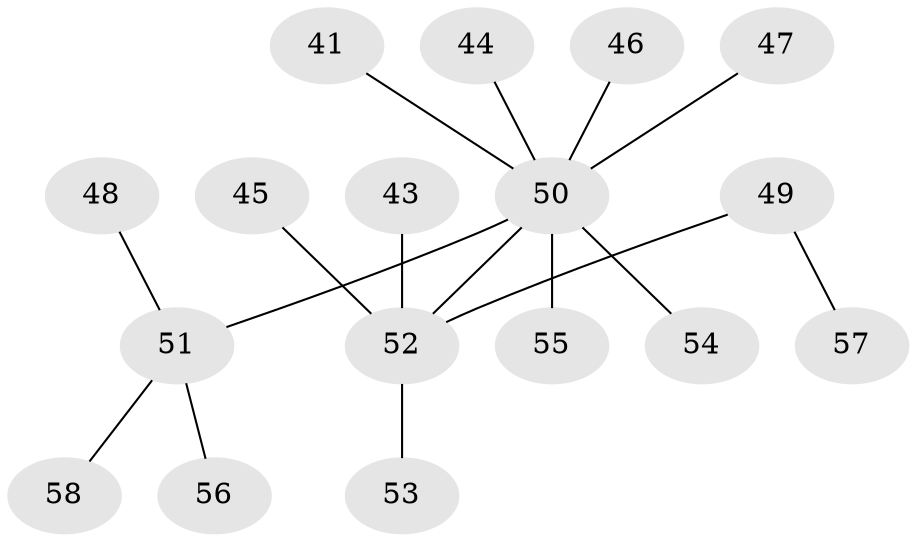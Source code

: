 // original degree distribution, {2: 0.22413793103448276, 5: 0.08620689655172414, 1: 0.5172413793103449, 3: 0.1206896551724138, 4: 0.05172413793103448}
// Generated by graph-tools (version 1.1) at 2025/56/03/04/25 21:56:32]
// undirected, 17 vertices, 16 edges
graph export_dot {
graph [start="1"]
  node [color=gray90,style=filled];
  41;
  43 [super="+40"];
  44;
  45;
  46;
  47;
  48 [super="+34"];
  49 [super="+33"];
  50 [super="+39+42"];
  51 [super="+16+31"];
  52 [super="+8"];
  53;
  54;
  55;
  56;
  57;
  58 [super="+36"];
  41 -- 50;
  43 -- 52;
  44 -- 50;
  45 -- 52;
  46 -- 50;
  47 -- 50;
  48 -- 51;
  49 -- 52;
  49 -- 57;
  50 -- 51;
  50 -- 52;
  50 -- 54;
  50 -- 55;
  51 -- 56;
  51 -- 58;
  52 -- 53;
}
